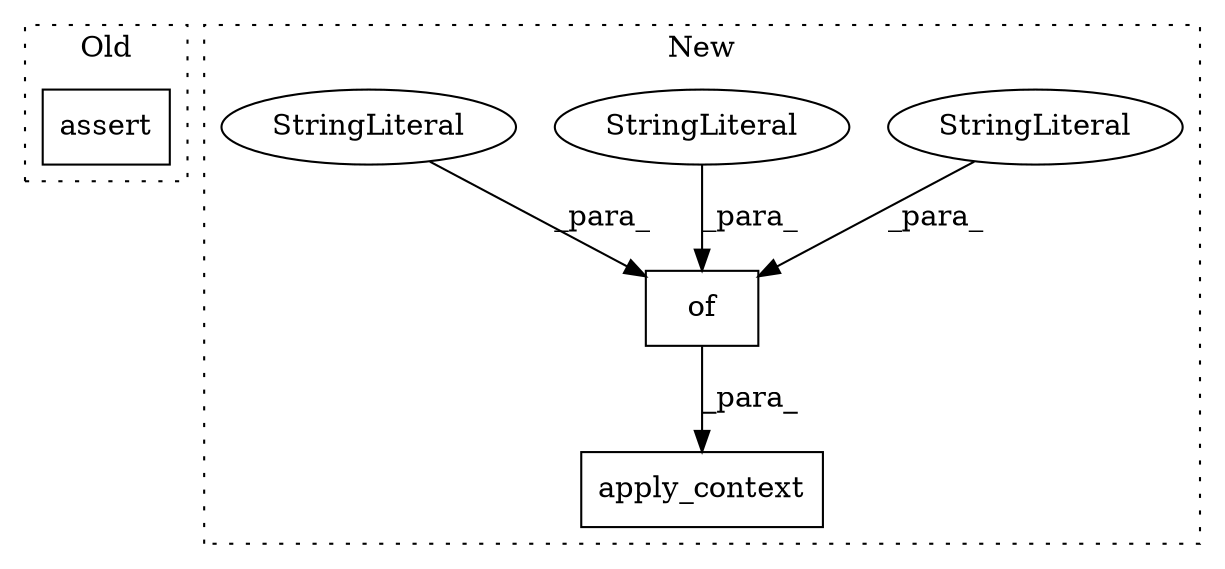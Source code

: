 digraph G {
subgraph cluster0 {
1 [label="assert" a="6" s="2539" l="7" shape="box"];
label = "Old";
style="dotted";
}
subgraph cluster1 {
2 [label="apply_context" a="32" s="3154,3212" l="14,1" shape="box"];
3 [label="of" a="32" s="3172,3211" l="3,1" shape="box"];
4 [label="StringLiteral" a="45" s="3175" l="6" shape="ellipse"];
5 [label="StringLiteral" a="45" s="3182" l="5" shape="ellipse"];
6 [label="StringLiteral" a="45" s="3188" l="6" shape="ellipse"];
label = "New";
style="dotted";
}
3 -> 2 [label="_para_"];
4 -> 3 [label="_para_"];
5 -> 3 [label="_para_"];
6 -> 3 [label="_para_"];
}
